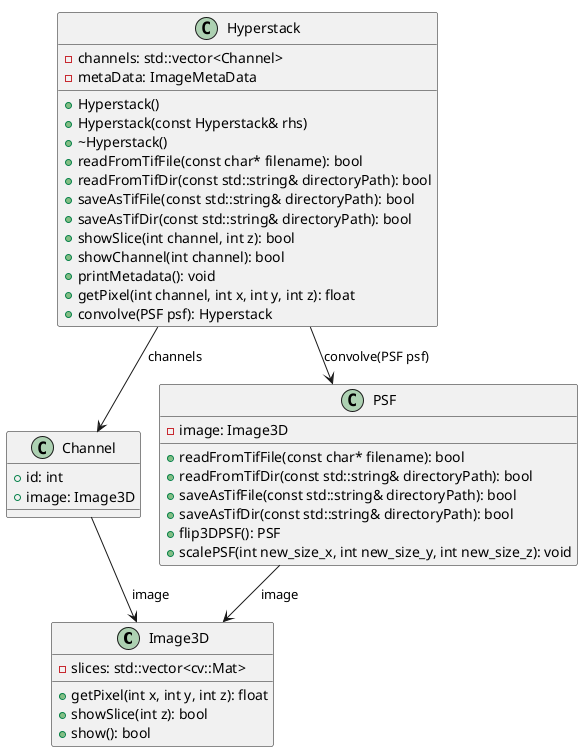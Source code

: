 @startuml
!pragma layout smetana

' Klasse Image3D
class Image3D {
    +getPixel(int x, int y, int z): float
    +showSlice(int z): bool
    +show(): bool
    -slices: std::vector<cv::Mat>
}

' Klasse Channel
class Channel {
    +id: int
    +image: Image3D
}

' Klasse Hyperstack
class Hyperstack {
    +Hyperstack()
    +Hyperstack(const Hyperstack& rhs)
    +~Hyperstack()
    +readFromTifFile(const char* filename): bool
    +readFromTifDir(const std::string& directoryPath): bool
    +saveAsTifFile(const std::string& directoryPath): bool
    +saveAsTifDir(const std::string& directoryPath): bool
    +showSlice(int channel, int z): bool
    +showChannel(int channel): bool
    +printMetadata(): void
    +getPixel(int channel, int x, int y, int z): float
    +convolve(PSF psf): Hyperstack
    -channels: std::vector<Channel>
    -metaData: ImageMetaData
}

' Klasse PSF
class PSF {
    +readFromTifFile(const char* filename): bool
    +readFromTifDir(const std::string& directoryPath): bool
    +saveAsTifFile(const std::string& directoryPath): bool
    +saveAsTifDir(const std::string& directoryPath): bool
    +flip3DPSF(): PSF
    +scalePSF(int new_size_x, int new_size_y, int new_size_z): void
    -image: Image3D
}

' Beziehungen zwischen den Klassen
Hyperstack --> Channel : "channels"
Channel --> Image3D : "image"
PSF --> Image3D : "image"
Hyperstack --> PSF : "convolve(PSF psf)"

@enduml
